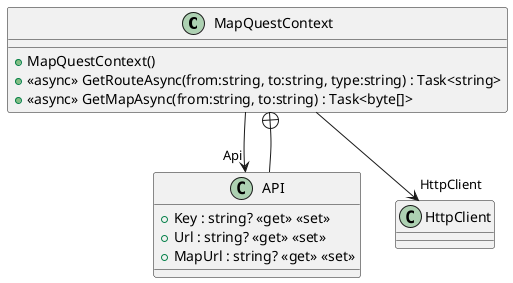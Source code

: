@startuml
class MapQuestContext {
    + MapQuestContext()
    + <<async>> GetRouteAsync(from:string, to:string, type:string) : Task<string>
    + <<async>> GetMapAsync(from:string, to:string) : Task<byte[]>
}
class API {
    + Key : string? <<get>> <<set>>
    + Url : string? <<get>> <<set>>
    + MapUrl : string? <<get>> <<set>>
}
MapQuestContext --> "Api" API
MapQuestContext --> "HttpClient" HttpClient
MapQuestContext +-- API
@enduml
